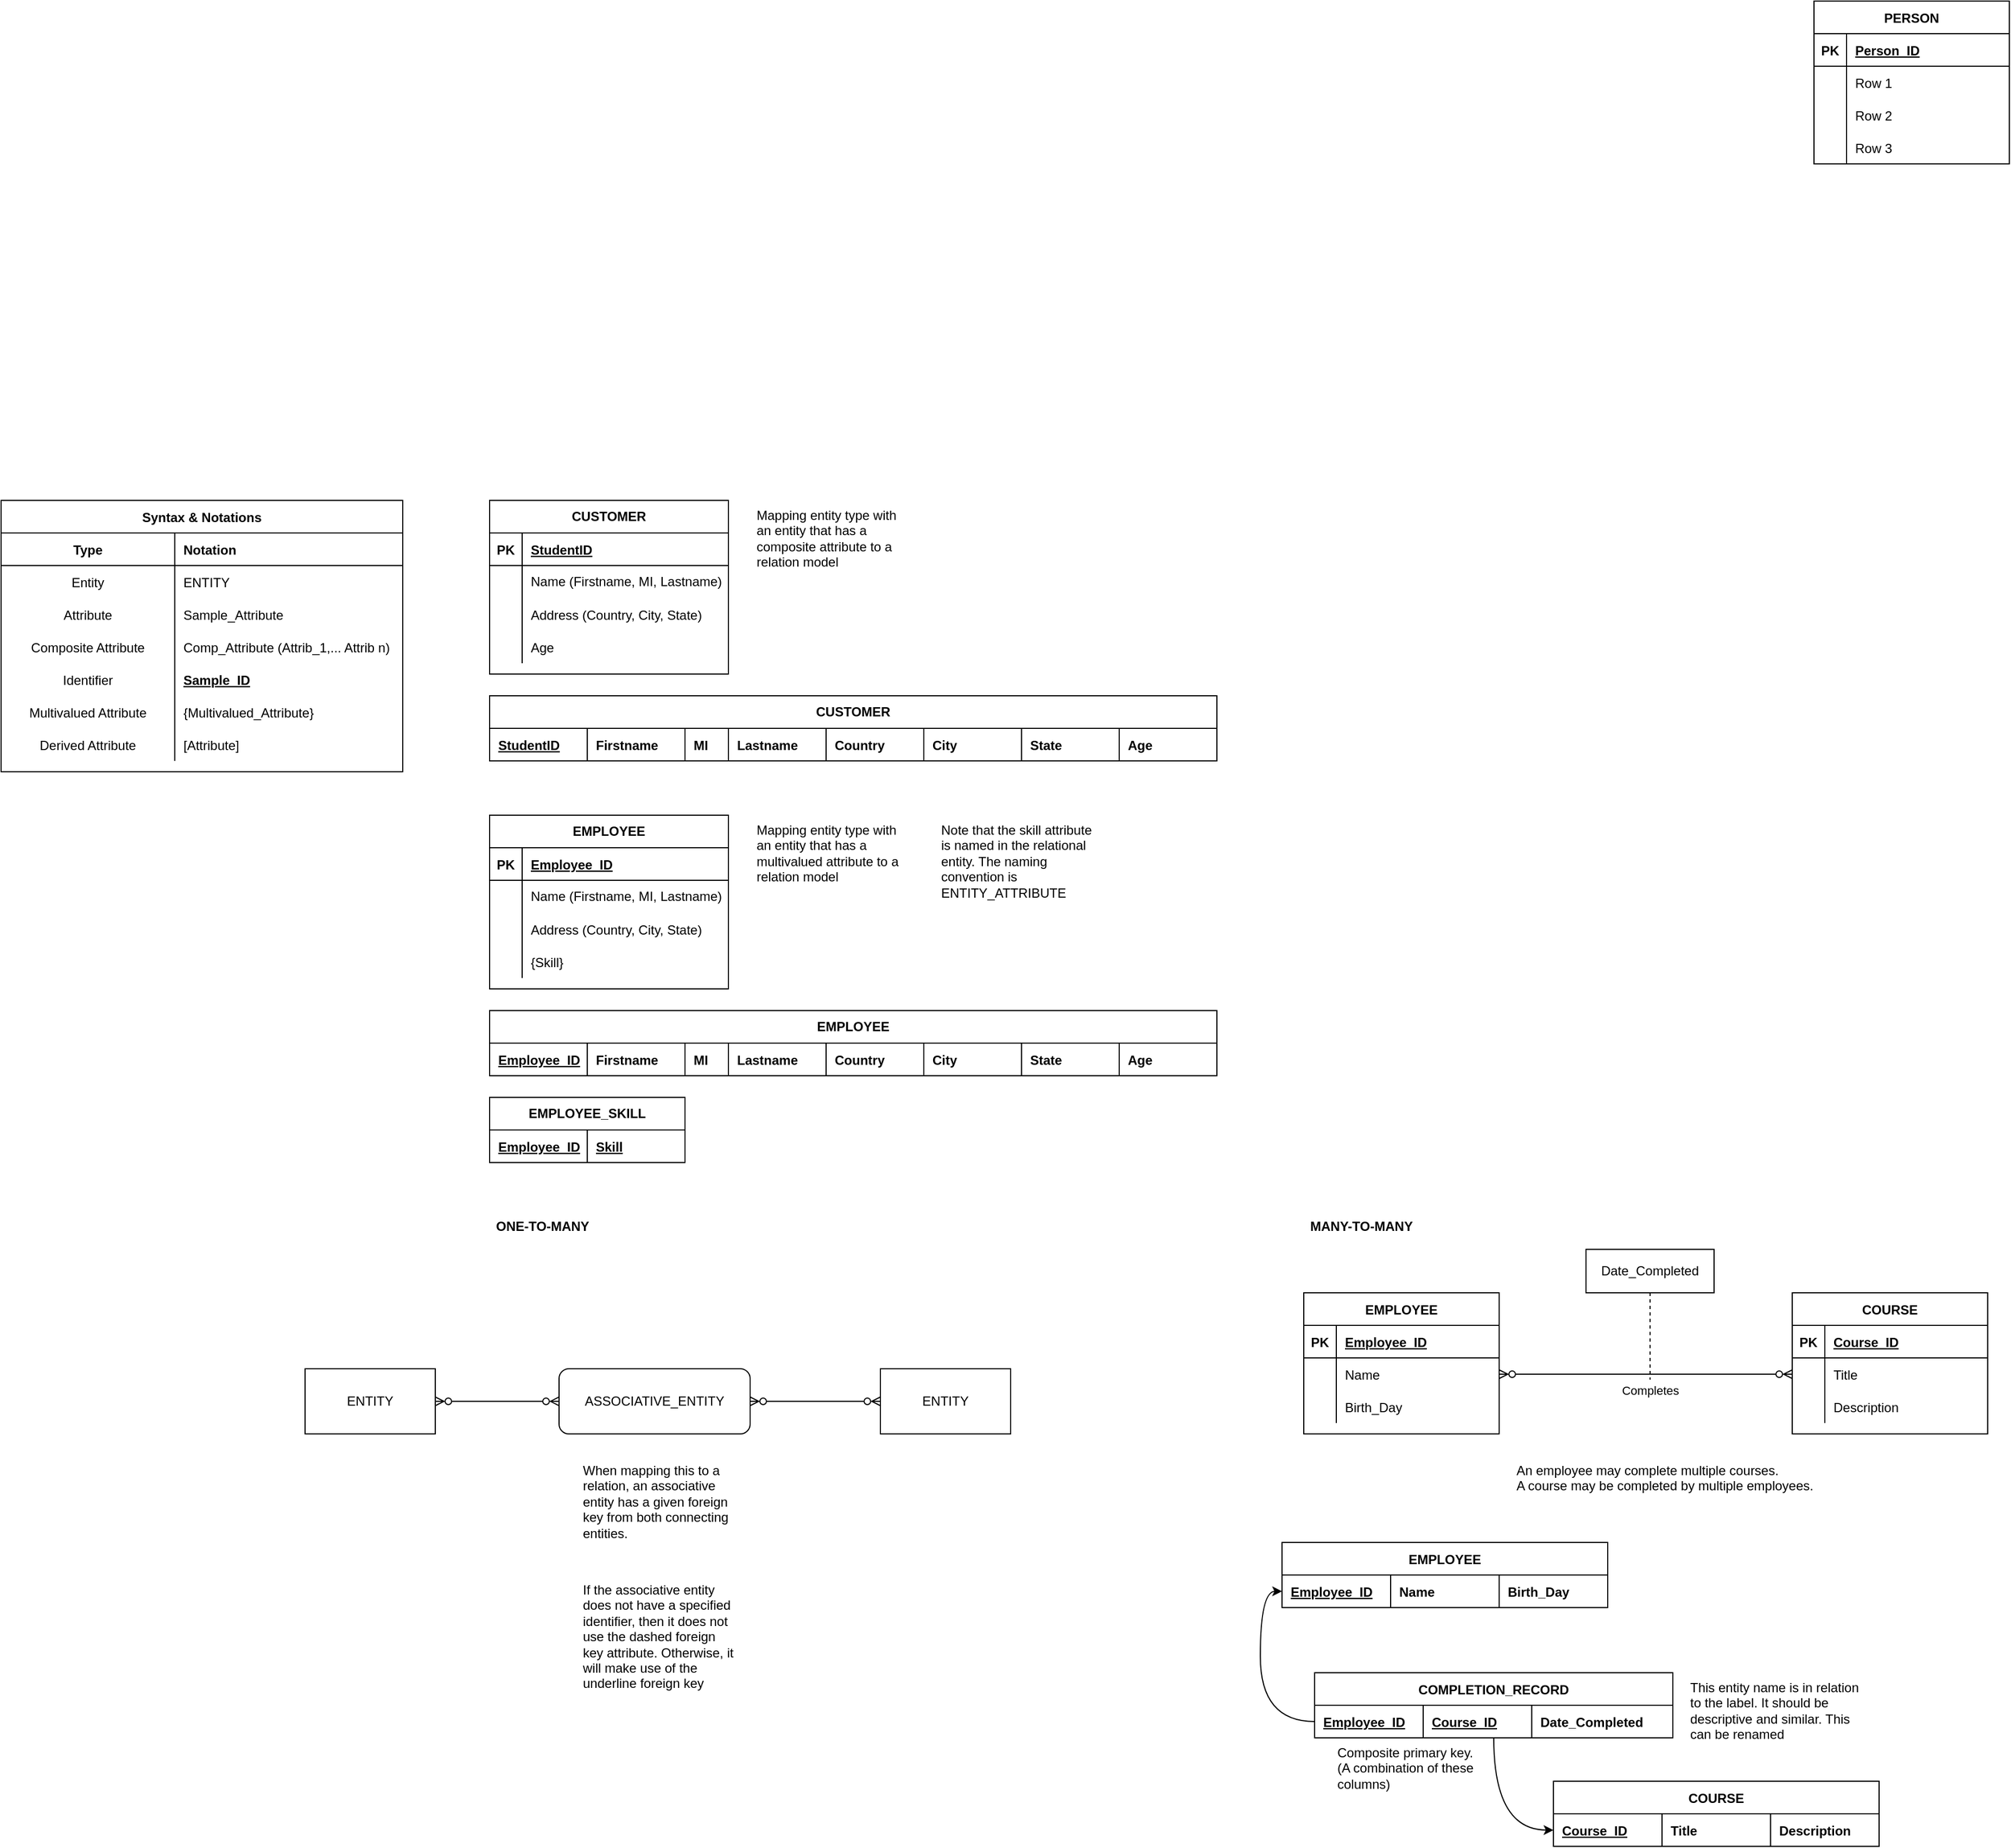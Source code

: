 <mxfile version="20.3.7" type="github">
  <diagram id="eEw_DnG3UPQbFCAzne1q" name="Page-1">
    <mxGraphModel dx="1446" dy="1453" grid="1" gridSize="10" guides="1" tooltips="1" connect="1" arrows="1" fold="1" page="1" pageScale="1" pageWidth="850" pageHeight="1100" math="0" shadow="0">
      <root>
        <mxCell id="0" />
        <mxCell id="1" parent="0" />
        <mxCell id="7lSEpPeglRAxKBHgV0pn-1" value="CUSTOMER" style="shape=table;startSize=30;container=1;collapsible=1;childLayout=tableLayout;fixedRows=1;rowLines=0;fontStyle=1;align=center;resizeLast=1;whiteSpace=wrap;" parent="1" vertex="1">
          <mxGeometry x="330" y="-120" width="220" height="160" as="geometry" />
        </mxCell>
        <mxCell id="7lSEpPeglRAxKBHgV0pn-2" value="" style="shape=tableRow;horizontal=0;startSize=0;swimlaneHead=0;swimlaneBody=0;fillColor=none;collapsible=0;dropTarget=0;points=[[0,0.5],[1,0.5]];portConstraint=eastwest;top=0;left=0;right=0;bottom=1;" parent="7lSEpPeglRAxKBHgV0pn-1" vertex="1">
          <mxGeometry y="30" width="220" height="30" as="geometry" />
        </mxCell>
        <mxCell id="7lSEpPeglRAxKBHgV0pn-3" value="PK" style="shape=partialRectangle;connectable=0;fillColor=none;top=0;left=0;bottom=0;right=0;fontStyle=1;overflow=hidden;" parent="7lSEpPeglRAxKBHgV0pn-2" vertex="1">
          <mxGeometry width="30" height="30" as="geometry">
            <mxRectangle width="30" height="30" as="alternateBounds" />
          </mxGeometry>
        </mxCell>
        <mxCell id="7lSEpPeglRAxKBHgV0pn-4" value="StudentID" style="shape=partialRectangle;connectable=0;fillColor=none;top=0;left=0;bottom=0;right=0;align=left;spacingLeft=6;fontStyle=5;overflow=hidden;" parent="7lSEpPeglRAxKBHgV0pn-2" vertex="1">
          <mxGeometry x="30" width="190" height="30" as="geometry">
            <mxRectangle width="190" height="30" as="alternateBounds" />
          </mxGeometry>
        </mxCell>
        <mxCell id="7lSEpPeglRAxKBHgV0pn-5" value="" style="shape=tableRow;horizontal=0;startSize=0;swimlaneHead=0;swimlaneBody=0;fillColor=none;collapsible=0;dropTarget=0;points=[[0,0.5],[1,0.5]];portConstraint=eastwest;top=0;left=0;right=0;bottom=0;" parent="7lSEpPeglRAxKBHgV0pn-1" vertex="1">
          <mxGeometry y="60" width="220" height="30" as="geometry" />
        </mxCell>
        <mxCell id="7lSEpPeglRAxKBHgV0pn-6" value="" style="shape=partialRectangle;connectable=0;fillColor=none;top=0;left=0;bottom=0;right=0;editable=1;overflow=hidden;" parent="7lSEpPeglRAxKBHgV0pn-5" vertex="1">
          <mxGeometry width="30" height="30" as="geometry">
            <mxRectangle width="30" height="30" as="alternateBounds" />
          </mxGeometry>
        </mxCell>
        <mxCell id="7lSEpPeglRAxKBHgV0pn-7" value="Name (Firstname, MI, Lastname)" style="shape=partialRectangle;connectable=0;fillColor=none;top=0;left=0;bottom=0;right=0;align=left;spacingLeft=6;overflow=hidden;whiteSpace=wrap;" parent="7lSEpPeglRAxKBHgV0pn-5" vertex="1">
          <mxGeometry x="30" width="190" height="30" as="geometry">
            <mxRectangle width="190" height="30" as="alternateBounds" />
          </mxGeometry>
        </mxCell>
        <mxCell id="7lSEpPeglRAxKBHgV0pn-8" value="" style="shape=tableRow;horizontal=0;startSize=0;swimlaneHead=0;swimlaneBody=0;fillColor=none;collapsible=0;dropTarget=0;points=[[0,0.5],[1,0.5]];portConstraint=eastwest;top=0;left=0;right=0;bottom=0;" parent="7lSEpPeglRAxKBHgV0pn-1" vertex="1">
          <mxGeometry y="90" width="220" height="30" as="geometry" />
        </mxCell>
        <mxCell id="7lSEpPeglRAxKBHgV0pn-9" value="" style="shape=partialRectangle;connectable=0;fillColor=none;top=0;left=0;bottom=0;right=0;editable=1;overflow=hidden;" parent="7lSEpPeglRAxKBHgV0pn-8" vertex="1">
          <mxGeometry width="30" height="30" as="geometry">
            <mxRectangle width="30" height="30" as="alternateBounds" />
          </mxGeometry>
        </mxCell>
        <mxCell id="7lSEpPeglRAxKBHgV0pn-10" value="Address (Country, City, State)" style="shape=partialRectangle;connectable=0;fillColor=none;top=0;left=0;bottom=0;right=0;align=left;spacingLeft=6;overflow=hidden;" parent="7lSEpPeglRAxKBHgV0pn-8" vertex="1">
          <mxGeometry x="30" width="190" height="30" as="geometry">
            <mxRectangle width="190" height="30" as="alternateBounds" />
          </mxGeometry>
        </mxCell>
        <mxCell id="7lSEpPeglRAxKBHgV0pn-11" value="" style="shape=tableRow;horizontal=0;startSize=0;swimlaneHead=0;swimlaneBody=0;fillColor=none;collapsible=0;dropTarget=0;points=[[0,0.5],[1,0.5]];portConstraint=eastwest;top=0;left=0;right=0;bottom=0;" parent="7lSEpPeglRAxKBHgV0pn-1" vertex="1">
          <mxGeometry y="120" width="220" height="30" as="geometry" />
        </mxCell>
        <mxCell id="7lSEpPeglRAxKBHgV0pn-12" value="" style="shape=partialRectangle;connectable=0;fillColor=none;top=0;left=0;bottom=0;right=0;editable=1;overflow=hidden;" parent="7lSEpPeglRAxKBHgV0pn-11" vertex="1">
          <mxGeometry width="30" height="30" as="geometry">
            <mxRectangle width="30" height="30" as="alternateBounds" />
          </mxGeometry>
        </mxCell>
        <mxCell id="7lSEpPeglRAxKBHgV0pn-13" value="Age" style="shape=partialRectangle;connectable=0;fillColor=none;top=0;left=0;bottom=0;right=0;align=left;spacingLeft=6;overflow=hidden;" parent="7lSEpPeglRAxKBHgV0pn-11" vertex="1">
          <mxGeometry x="30" width="190" height="30" as="geometry">
            <mxRectangle width="190" height="30" as="alternateBounds" />
          </mxGeometry>
        </mxCell>
        <mxCell id="7lSEpPeglRAxKBHgV0pn-20" value="CUSTOMER" style="shape=table;startSize=30;container=1;collapsible=1;childLayout=tableLayout;fixedRows=1;rowLines=0;fontStyle=1;align=center;resizeLast=1;whiteSpace=wrap;" parent="1" vertex="1">
          <mxGeometry x="330" y="60" width="670" height="60" as="geometry" />
        </mxCell>
        <mxCell id="7lSEpPeglRAxKBHgV0pn-21" value="" style="shape=tableRow;horizontal=0;startSize=0;swimlaneHead=0;swimlaneBody=0;fillColor=none;collapsible=0;dropTarget=0;points=[[0,0.5],[1,0.5]];portConstraint=eastwest;top=0;left=0;right=0;bottom=1;" parent="7lSEpPeglRAxKBHgV0pn-20" vertex="1">
          <mxGeometry y="30" width="670" height="30" as="geometry" />
        </mxCell>
        <mxCell id="7lSEpPeglRAxKBHgV0pn-23" value="StudentID" style="shape=partialRectangle;connectable=0;fillColor=none;top=0;left=0;bottom=0;right=0;align=left;spacingLeft=6;fontStyle=5;overflow=hidden;" parent="7lSEpPeglRAxKBHgV0pn-21" vertex="1">
          <mxGeometry width="90" height="30" as="geometry">
            <mxRectangle width="90" height="30" as="alternateBounds" />
          </mxGeometry>
        </mxCell>
        <mxCell id="7lSEpPeglRAxKBHgV0pn-33" value="Firstname" style="shape=partialRectangle;connectable=0;fillColor=none;top=0;left=0;bottom=0;right=0;align=left;spacingLeft=6;fontStyle=1;overflow=hidden;" parent="7lSEpPeglRAxKBHgV0pn-21" vertex="1">
          <mxGeometry x="90" width="90" height="30" as="geometry">
            <mxRectangle width="90" height="30" as="alternateBounds" />
          </mxGeometry>
        </mxCell>
        <mxCell id="7lSEpPeglRAxKBHgV0pn-34" value="MI" style="shape=partialRectangle;connectable=0;fillColor=none;top=0;left=0;bottom=0;right=0;align=left;spacingLeft=6;fontStyle=1;overflow=hidden;" parent="7lSEpPeglRAxKBHgV0pn-21" vertex="1">
          <mxGeometry x="180" width="40" height="30" as="geometry">
            <mxRectangle width="40" height="30" as="alternateBounds" />
          </mxGeometry>
        </mxCell>
        <mxCell id="7lSEpPeglRAxKBHgV0pn-35" value="Lastname" style="shape=partialRectangle;connectable=0;fillColor=none;top=0;left=0;bottom=0;right=0;align=left;spacingLeft=6;fontStyle=1;overflow=hidden;" parent="7lSEpPeglRAxKBHgV0pn-21" vertex="1">
          <mxGeometry x="220" width="90" height="30" as="geometry">
            <mxRectangle width="90" height="30" as="alternateBounds" />
          </mxGeometry>
        </mxCell>
        <mxCell id="7lSEpPeglRAxKBHgV0pn-36" value="Country" style="shape=partialRectangle;connectable=0;fillColor=none;top=0;left=0;bottom=0;right=0;align=left;spacingLeft=6;fontStyle=1;overflow=hidden;" parent="7lSEpPeglRAxKBHgV0pn-21" vertex="1">
          <mxGeometry x="310" width="90" height="30" as="geometry">
            <mxRectangle width="90" height="30" as="alternateBounds" />
          </mxGeometry>
        </mxCell>
        <mxCell id="7lSEpPeglRAxKBHgV0pn-37" value="City" style="shape=partialRectangle;connectable=0;fillColor=none;top=0;left=0;bottom=0;right=0;align=left;spacingLeft=6;fontStyle=1;overflow=hidden;" parent="7lSEpPeglRAxKBHgV0pn-21" vertex="1">
          <mxGeometry x="400" width="90" height="30" as="geometry">
            <mxRectangle width="90" height="30" as="alternateBounds" />
          </mxGeometry>
        </mxCell>
        <mxCell id="7lSEpPeglRAxKBHgV0pn-38" value="State" style="shape=partialRectangle;connectable=0;fillColor=none;top=0;left=0;bottom=0;right=0;align=left;spacingLeft=6;fontStyle=1;overflow=hidden;" parent="7lSEpPeglRAxKBHgV0pn-21" vertex="1">
          <mxGeometry x="490" width="90" height="30" as="geometry">
            <mxRectangle width="90" height="30" as="alternateBounds" />
          </mxGeometry>
        </mxCell>
        <mxCell id="7lSEpPeglRAxKBHgV0pn-39" value="Age" style="shape=partialRectangle;connectable=0;fillColor=none;top=0;left=0;bottom=0;right=0;align=left;spacingLeft=6;fontStyle=1;overflow=hidden;" parent="7lSEpPeglRAxKBHgV0pn-21" vertex="1">
          <mxGeometry x="580" width="90" height="30" as="geometry">
            <mxRectangle width="90" height="30" as="alternateBounds" />
          </mxGeometry>
        </mxCell>
        <mxCell id="7lSEpPeglRAxKBHgV0pn-40" value="Mapping entity type with an entity that has a composite attribute to a relation model" style="text;strokeColor=none;fillColor=none;spacingLeft=4;spacingRight=4;overflow=hidden;rotatable=0;points=[[0,0.5],[1,0.5]];portConstraint=eastwest;fontSize=12;whiteSpace=wrap;" parent="1" vertex="1">
          <mxGeometry x="570" y="-120" width="150" height="70" as="geometry" />
        </mxCell>
        <mxCell id="7lSEpPeglRAxKBHgV0pn-42" value="Syntax &amp; Notations" style="shape=table;startSize=30;container=1;collapsible=1;childLayout=tableLayout;fixedRows=1;rowLines=0;fontStyle=1;align=center;resizeLast=1;" parent="1" vertex="1">
          <mxGeometry x="-120" y="-120" width="370" height="250" as="geometry" />
        </mxCell>
        <mxCell id="7lSEpPeglRAxKBHgV0pn-43" value="" style="shape=tableRow;horizontal=0;startSize=0;swimlaneHead=0;swimlaneBody=0;fillColor=none;collapsible=0;dropTarget=0;points=[[0,0.5],[1,0.5]];portConstraint=eastwest;top=0;left=0;right=0;bottom=1;" parent="7lSEpPeglRAxKBHgV0pn-42" vertex="1">
          <mxGeometry y="30" width="370" height="30" as="geometry" />
        </mxCell>
        <mxCell id="7lSEpPeglRAxKBHgV0pn-44" value="Type" style="shape=partialRectangle;connectable=0;fillColor=none;top=0;left=0;bottom=0;right=0;fontStyle=1;overflow=hidden;" parent="7lSEpPeglRAxKBHgV0pn-43" vertex="1">
          <mxGeometry width="160" height="30" as="geometry">
            <mxRectangle width="160" height="30" as="alternateBounds" />
          </mxGeometry>
        </mxCell>
        <mxCell id="7lSEpPeglRAxKBHgV0pn-45" value="Notation" style="shape=partialRectangle;connectable=0;fillColor=none;top=0;left=0;bottom=0;right=0;align=left;spacingLeft=6;fontStyle=1;overflow=hidden;" parent="7lSEpPeglRAxKBHgV0pn-43" vertex="1">
          <mxGeometry x="160" width="210" height="30" as="geometry">
            <mxRectangle width="210" height="30" as="alternateBounds" />
          </mxGeometry>
        </mxCell>
        <mxCell id="7lSEpPeglRAxKBHgV0pn-46" value="" style="shape=tableRow;horizontal=0;startSize=0;swimlaneHead=0;swimlaneBody=0;fillColor=none;collapsible=0;dropTarget=0;points=[[0,0.5],[1,0.5]];portConstraint=eastwest;top=0;left=0;right=0;bottom=0;" parent="7lSEpPeglRAxKBHgV0pn-42" vertex="1">
          <mxGeometry y="60" width="370" height="30" as="geometry" />
        </mxCell>
        <mxCell id="7lSEpPeglRAxKBHgV0pn-47" value="Entity" style="shape=partialRectangle;connectable=0;fillColor=none;top=0;left=0;bottom=0;right=0;editable=1;overflow=hidden;" parent="7lSEpPeglRAxKBHgV0pn-46" vertex="1">
          <mxGeometry width="160" height="30" as="geometry">
            <mxRectangle width="160" height="30" as="alternateBounds" />
          </mxGeometry>
        </mxCell>
        <mxCell id="7lSEpPeglRAxKBHgV0pn-48" value="ENTITY" style="shape=partialRectangle;connectable=0;fillColor=none;top=0;left=0;bottom=0;right=0;align=left;spacingLeft=6;overflow=hidden;" parent="7lSEpPeglRAxKBHgV0pn-46" vertex="1">
          <mxGeometry x="160" width="210" height="30" as="geometry">
            <mxRectangle width="210" height="30" as="alternateBounds" />
          </mxGeometry>
        </mxCell>
        <mxCell id="7lSEpPeglRAxKBHgV0pn-49" value="" style="shape=tableRow;horizontal=0;startSize=0;swimlaneHead=0;swimlaneBody=0;fillColor=none;collapsible=0;dropTarget=0;points=[[0,0.5],[1,0.5]];portConstraint=eastwest;top=0;left=0;right=0;bottom=0;" parent="7lSEpPeglRAxKBHgV0pn-42" vertex="1">
          <mxGeometry y="90" width="370" height="30" as="geometry" />
        </mxCell>
        <mxCell id="7lSEpPeglRAxKBHgV0pn-50" value="Attribute" style="shape=partialRectangle;connectable=0;fillColor=none;top=0;left=0;bottom=0;right=0;editable=1;overflow=hidden;" parent="7lSEpPeglRAxKBHgV0pn-49" vertex="1">
          <mxGeometry width="160" height="30" as="geometry">
            <mxRectangle width="160" height="30" as="alternateBounds" />
          </mxGeometry>
        </mxCell>
        <mxCell id="7lSEpPeglRAxKBHgV0pn-51" value="Sample_Attribute" style="shape=partialRectangle;connectable=0;fillColor=none;top=0;left=0;bottom=0;right=0;align=left;spacingLeft=6;overflow=hidden;" parent="7lSEpPeglRAxKBHgV0pn-49" vertex="1">
          <mxGeometry x="160" width="210" height="30" as="geometry">
            <mxRectangle width="210" height="30" as="alternateBounds" />
          </mxGeometry>
        </mxCell>
        <mxCell id="7lSEpPeglRAxKBHgV0pn-52" value="" style="shape=tableRow;horizontal=0;startSize=0;swimlaneHead=0;swimlaneBody=0;fillColor=none;collapsible=0;dropTarget=0;points=[[0,0.5],[1,0.5]];portConstraint=eastwest;top=0;left=0;right=0;bottom=0;" parent="7lSEpPeglRAxKBHgV0pn-42" vertex="1">
          <mxGeometry y="120" width="370" height="30" as="geometry" />
        </mxCell>
        <mxCell id="7lSEpPeglRAxKBHgV0pn-53" value="Composite Attribute" style="shape=partialRectangle;connectable=0;fillColor=none;top=0;left=0;bottom=0;right=0;editable=1;overflow=hidden;" parent="7lSEpPeglRAxKBHgV0pn-52" vertex="1">
          <mxGeometry width="160" height="30" as="geometry">
            <mxRectangle width="160" height="30" as="alternateBounds" />
          </mxGeometry>
        </mxCell>
        <mxCell id="7lSEpPeglRAxKBHgV0pn-54" value="Comp_Attribute (Attrib_1,... Attrib n)" style="shape=partialRectangle;connectable=0;fillColor=none;top=0;left=0;bottom=0;right=0;align=left;spacingLeft=6;overflow=hidden;" parent="7lSEpPeglRAxKBHgV0pn-52" vertex="1">
          <mxGeometry x="160" width="210" height="30" as="geometry">
            <mxRectangle width="210" height="30" as="alternateBounds" />
          </mxGeometry>
        </mxCell>
        <mxCell id="7lSEpPeglRAxKBHgV0pn-58" style="shape=tableRow;horizontal=0;startSize=0;swimlaneHead=0;swimlaneBody=0;fillColor=none;collapsible=0;dropTarget=0;points=[[0,0.5],[1,0.5]];portConstraint=eastwest;top=0;left=0;right=0;bottom=0;fontStyle=1" parent="7lSEpPeglRAxKBHgV0pn-42" vertex="1">
          <mxGeometry y="150" width="370" height="30" as="geometry" />
        </mxCell>
        <mxCell id="7lSEpPeglRAxKBHgV0pn-59" value="Identifier" style="shape=partialRectangle;connectable=0;fillColor=none;top=0;left=0;bottom=0;right=0;editable=1;overflow=hidden;" parent="7lSEpPeglRAxKBHgV0pn-58" vertex="1">
          <mxGeometry width="160" height="30" as="geometry">
            <mxRectangle width="160" height="30" as="alternateBounds" />
          </mxGeometry>
        </mxCell>
        <mxCell id="7lSEpPeglRAxKBHgV0pn-60" value="Sample_ID" style="shape=partialRectangle;connectable=0;fillColor=none;top=0;left=0;bottom=0;right=0;align=left;spacingLeft=6;overflow=hidden;fontStyle=5" parent="7lSEpPeglRAxKBHgV0pn-58" vertex="1">
          <mxGeometry x="160" width="210" height="30" as="geometry">
            <mxRectangle width="210" height="30" as="alternateBounds" />
          </mxGeometry>
        </mxCell>
        <mxCell id="7lSEpPeglRAxKBHgV0pn-84" style="shape=tableRow;horizontal=0;startSize=0;swimlaneHead=0;swimlaneBody=0;fillColor=none;collapsible=0;dropTarget=0;points=[[0,0.5],[1,0.5]];portConstraint=eastwest;top=0;left=0;right=0;bottom=0;fontStyle=1" parent="7lSEpPeglRAxKBHgV0pn-42" vertex="1">
          <mxGeometry y="180" width="370" height="30" as="geometry" />
        </mxCell>
        <mxCell id="7lSEpPeglRAxKBHgV0pn-85" value="Multivalued Attribute" style="shape=partialRectangle;connectable=0;fillColor=none;top=0;left=0;bottom=0;right=0;editable=1;overflow=hidden;" parent="7lSEpPeglRAxKBHgV0pn-84" vertex="1">
          <mxGeometry width="160" height="30" as="geometry">
            <mxRectangle width="160" height="30" as="alternateBounds" />
          </mxGeometry>
        </mxCell>
        <mxCell id="7lSEpPeglRAxKBHgV0pn-86" value="{Multivalued_Attribute}" style="shape=partialRectangle;connectable=0;fillColor=none;top=0;left=0;bottom=0;right=0;align=left;spacingLeft=6;overflow=hidden;fontStyle=0" parent="7lSEpPeglRAxKBHgV0pn-84" vertex="1">
          <mxGeometry x="160" width="210" height="30" as="geometry">
            <mxRectangle width="210" height="30" as="alternateBounds" />
          </mxGeometry>
        </mxCell>
        <mxCell id="7lSEpPeglRAxKBHgV0pn-98" style="shape=tableRow;horizontal=0;startSize=0;swimlaneHead=0;swimlaneBody=0;fillColor=none;collapsible=0;dropTarget=0;points=[[0,0.5],[1,0.5]];portConstraint=eastwest;top=0;left=0;right=0;bottom=0;fontStyle=1" parent="7lSEpPeglRAxKBHgV0pn-42" vertex="1">
          <mxGeometry y="210" width="370" height="30" as="geometry" />
        </mxCell>
        <mxCell id="7lSEpPeglRAxKBHgV0pn-99" value="Derived Attribute" style="shape=partialRectangle;connectable=0;fillColor=none;top=0;left=0;bottom=0;right=0;editable=1;overflow=hidden;" parent="7lSEpPeglRAxKBHgV0pn-98" vertex="1">
          <mxGeometry width="160" height="30" as="geometry">
            <mxRectangle width="160" height="30" as="alternateBounds" />
          </mxGeometry>
        </mxCell>
        <mxCell id="7lSEpPeglRAxKBHgV0pn-100" value="[Attribute]" style="shape=partialRectangle;connectable=0;fillColor=none;top=0;left=0;bottom=0;right=0;align=left;spacingLeft=6;overflow=hidden;fontStyle=0" parent="7lSEpPeglRAxKBHgV0pn-98" vertex="1">
          <mxGeometry x="160" width="210" height="30" as="geometry">
            <mxRectangle width="210" height="30" as="alternateBounds" />
          </mxGeometry>
        </mxCell>
        <mxCell id="7lSEpPeglRAxKBHgV0pn-61" value="EMPLOYEE" style="shape=table;startSize=30;container=1;collapsible=1;childLayout=tableLayout;fixedRows=1;rowLines=0;fontStyle=1;align=center;resizeLast=1;whiteSpace=wrap;" parent="1" vertex="1">
          <mxGeometry x="330" y="170" width="220" height="160" as="geometry" />
        </mxCell>
        <mxCell id="7lSEpPeglRAxKBHgV0pn-62" value="" style="shape=tableRow;horizontal=0;startSize=0;swimlaneHead=0;swimlaneBody=0;fillColor=none;collapsible=0;dropTarget=0;points=[[0,0.5],[1,0.5]];portConstraint=eastwest;top=0;left=0;right=0;bottom=1;" parent="7lSEpPeglRAxKBHgV0pn-61" vertex="1">
          <mxGeometry y="30" width="220" height="30" as="geometry" />
        </mxCell>
        <mxCell id="7lSEpPeglRAxKBHgV0pn-63" value="PK" style="shape=partialRectangle;connectable=0;fillColor=none;top=0;left=0;bottom=0;right=0;fontStyle=1;overflow=hidden;" parent="7lSEpPeglRAxKBHgV0pn-62" vertex="1">
          <mxGeometry width="30" height="30" as="geometry">
            <mxRectangle width="30" height="30" as="alternateBounds" />
          </mxGeometry>
        </mxCell>
        <mxCell id="7lSEpPeglRAxKBHgV0pn-64" value="Employee_ID" style="shape=partialRectangle;connectable=0;fillColor=none;top=0;left=0;bottom=0;right=0;align=left;spacingLeft=6;fontStyle=5;overflow=hidden;" parent="7lSEpPeglRAxKBHgV0pn-62" vertex="1">
          <mxGeometry x="30" width="190" height="30" as="geometry">
            <mxRectangle width="190" height="30" as="alternateBounds" />
          </mxGeometry>
        </mxCell>
        <mxCell id="7lSEpPeglRAxKBHgV0pn-65" value="" style="shape=tableRow;horizontal=0;startSize=0;swimlaneHead=0;swimlaneBody=0;fillColor=none;collapsible=0;dropTarget=0;points=[[0,0.5],[1,0.5]];portConstraint=eastwest;top=0;left=0;right=0;bottom=0;" parent="7lSEpPeglRAxKBHgV0pn-61" vertex="1">
          <mxGeometry y="60" width="220" height="30" as="geometry" />
        </mxCell>
        <mxCell id="7lSEpPeglRAxKBHgV0pn-66" value="" style="shape=partialRectangle;connectable=0;fillColor=none;top=0;left=0;bottom=0;right=0;editable=1;overflow=hidden;" parent="7lSEpPeglRAxKBHgV0pn-65" vertex="1">
          <mxGeometry width="30" height="30" as="geometry">
            <mxRectangle width="30" height="30" as="alternateBounds" />
          </mxGeometry>
        </mxCell>
        <mxCell id="7lSEpPeglRAxKBHgV0pn-67" value="Name (Firstname, MI, Lastname)" style="shape=partialRectangle;connectable=0;fillColor=none;top=0;left=0;bottom=0;right=0;align=left;spacingLeft=6;overflow=hidden;whiteSpace=wrap;" parent="7lSEpPeglRAxKBHgV0pn-65" vertex="1">
          <mxGeometry x="30" width="190" height="30" as="geometry">
            <mxRectangle width="190" height="30" as="alternateBounds" />
          </mxGeometry>
        </mxCell>
        <mxCell id="7lSEpPeglRAxKBHgV0pn-68" value="" style="shape=tableRow;horizontal=0;startSize=0;swimlaneHead=0;swimlaneBody=0;fillColor=none;collapsible=0;dropTarget=0;points=[[0,0.5],[1,0.5]];portConstraint=eastwest;top=0;left=0;right=0;bottom=0;" parent="7lSEpPeglRAxKBHgV0pn-61" vertex="1">
          <mxGeometry y="90" width="220" height="30" as="geometry" />
        </mxCell>
        <mxCell id="7lSEpPeglRAxKBHgV0pn-69" value="" style="shape=partialRectangle;connectable=0;fillColor=none;top=0;left=0;bottom=0;right=0;editable=1;overflow=hidden;" parent="7lSEpPeglRAxKBHgV0pn-68" vertex="1">
          <mxGeometry width="30" height="30" as="geometry">
            <mxRectangle width="30" height="30" as="alternateBounds" />
          </mxGeometry>
        </mxCell>
        <mxCell id="7lSEpPeglRAxKBHgV0pn-70" value="Address (Country, City, State)" style="shape=partialRectangle;connectable=0;fillColor=none;top=0;left=0;bottom=0;right=0;align=left;spacingLeft=6;overflow=hidden;" parent="7lSEpPeglRAxKBHgV0pn-68" vertex="1">
          <mxGeometry x="30" width="190" height="30" as="geometry">
            <mxRectangle width="190" height="30" as="alternateBounds" />
          </mxGeometry>
        </mxCell>
        <mxCell id="7lSEpPeglRAxKBHgV0pn-71" value="" style="shape=tableRow;horizontal=0;startSize=0;swimlaneHead=0;swimlaneBody=0;fillColor=none;collapsible=0;dropTarget=0;points=[[0,0.5],[1,0.5]];portConstraint=eastwest;top=0;left=0;right=0;bottom=0;" parent="7lSEpPeglRAxKBHgV0pn-61" vertex="1">
          <mxGeometry y="120" width="220" height="30" as="geometry" />
        </mxCell>
        <mxCell id="7lSEpPeglRAxKBHgV0pn-72" value="" style="shape=partialRectangle;connectable=0;fillColor=none;top=0;left=0;bottom=0;right=0;editable=1;overflow=hidden;" parent="7lSEpPeglRAxKBHgV0pn-71" vertex="1">
          <mxGeometry width="30" height="30" as="geometry">
            <mxRectangle width="30" height="30" as="alternateBounds" />
          </mxGeometry>
        </mxCell>
        <mxCell id="7lSEpPeglRAxKBHgV0pn-73" value="{Skill}" style="shape=partialRectangle;connectable=0;fillColor=none;top=0;left=0;bottom=0;right=0;align=left;spacingLeft=6;overflow=hidden;" parent="7lSEpPeglRAxKBHgV0pn-71" vertex="1">
          <mxGeometry x="30" width="190" height="30" as="geometry">
            <mxRectangle width="190" height="30" as="alternateBounds" />
          </mxGeometry>
        </mxCell>
        <mxCell id="7lSEpPeglRAxKBHgV0pn-74" value="EMPLOYEE" style="shape=table;startSize=30;container=1;collapsible=1;childLayout=tableLayout;fixedRows=1;rowLines=0;fontStyle=1;align=center;resizeLast=1;whiteSpace=wrap;" parent="1" vertex="1">
          <mxGeometry x="330" y="350" width="670" height="60" as="geometry" />
        </mxCell>
        <mxCell id="7lSEpPeglRAxKBHgV0pn-75" value="" style="shape=tableRow;horizontal=0;startSize=0;swimlaneHead=0;swimlaneBody=0;fillColor=none;collapsible=0;dropTarget=0;points=[[0,0.5],[1,0.5]];portConstraint=eastwest;top=0;left=0;right=0;bottom=1;" parent="7lSEpPeglRAxKBHgV0pn-74" vertex="1">
          <mxGeometry y="30" width="670" height="30" as="geometry" />
        </mxCell>
        <mxCell id="7lSEpPeglRAxKBHgV0pn-76" value="Employee_ID" style="shape=partialRectangle;connectable=0;fillColor=none;top=0;left=0;bottom=0;right=0;align=left;spacingLeft=6;fontStyle=5;overflow=hidden;" parent="7lSEpPeglRAxKBHgV0pn-75" vertex="1">
          <mxGeometry width="90" height="30" as="geometry">
            <mxRectangle width="90" height="30" as="alternateBounds" />
          </mxGeometry>
        </mxCell>
        <mxCell id="7lSEpPeglRAxKBHgV0pn-77" value="Firstname" style="shape=partialRectangle;connectable=0;fillColor=none;top=0;left=0;bottom=0;right=0;align=left;spacingLeft=6;fontStyle=1;overflow=hidden;" parent="7lSEpPeglRAxKBHgV0pn-75" vertex="1">
          <mxGeometry x="90" width="90" height="30" as="geometry">
            <mxRectangle width="90" height="30" as="alternateBounds" />
          </mxGeometry>
        </mxCell>
        <mxCell id="7lSEpPeglRAxKBHgV0pn-78" value="MI" style="shape=partialRectangle;connectable=0;fillColor=none;top=0;left=0;bottom=0;right=0;align=left;spacingLeft=6;fontStyle=1;overflow=hidden;" parent="7lSEpPeglRAxKBHgV0pn-75" vertex="1">
          <mxGeometry x="180" width="40" height="30" as="geometry">
            <mxRectangle width="40" height="30" as="alternateBounds" />
          </mxGeometry>
        </mxCell>
        <mxCell id="7lSEpPeglRAxKBHgV0pn-79" value="Lastname" style="shape=partialRectangle;connectable=0;fillColor=none;top=0;left=0;bottom=0;right=0;align=left;spacingLeft=6;fontStyle=1;overflow=hidden;" parent="7lSEpPeglRAxKBHgV0pn-75" vertex="1">
          <mxGeometry x="220" width="90" height="30" as="geometry">
            <mxRectangle width="90" height="30" as="alternateBounds" />
          </mxGeometry>
        </mxCell>
        <mxCell id="7lSEpPeglRAxKBHgV0pn-80" value="Country" style="shape=partialRectangle;connectable=0;fillColor=none;top=0;left=0;bottom=0;right=0;align=left;spacingLeft=6;fontStyle=1;overflow=hidden;" parent="7lSEpPeglRAxKBHgV0pn-75" vertex="1">
          <mxGeometry x="310" width="90" height="30" as="geometry">
            <mxRectangle width="90" height="30" as="alternateBounds" />
          </mxGeometry>
        </mxCell>
        <mxCell id="7lSEpPeglRAxKBHgV0pn-81" value="City" style="shape=partialRectangle;connectable=0;fillColor=none;top=0;left=0;bottom=0;right=0;align=left;spacingLeft=6;fontStyle=1;overflow=hidden;" parent="7lSEpPeglRAxKBHgV0pn-75" vertex="1">
          <mxGeometry x="400" width="90" height="30" as="geometry">
            <mxRectangle width="90" height="30" as="alternateBounds" />
          </mxGeometry>
        </mxCell>
        <mxCell id="7lSEpPeglRAxKBHgV0pn-82" value="State" style="shape=partialRectangle;connectable=0;fillColor=none;top=0;left=0;bottom=0;right=0;align=left;spacingLeft=6;fontStyle=1;overflow=hidden;" parent="7lSEpPeglRAxKBHgV0pn-75" vertex="1">
          <mxGeometry x="490" width="90" height="30" as="geometry">
            <mxRectangle width="90" height="30" as="alternateBounds" />
          </mxGeometry>
        </mxCell>
        <mxCell id="7lSEpPeglRAxKBHgV0pn-83" value="Age" style="shape=partialRectangle;connectable=0;fillColor=none;top=0;left=0;bottom=0;right=0;align=left;spacingLeft=6;fontStyle=1;overflow=hidden;" parent="7lSEpPeglRAxKBHgV0pn-75" vertex="1">
          <mxGeometry x="580" width="90" height="30" as="geometry">
            <mxRectangle width="90" height="30" as="alternateBounds" />
          </mxGeometry>
        </mxCell>
        <mxCell id="7lSEpPeglRAxKBHgV0pn-87" value="EMPLOYEE_SKILL" style="shape=table;startSize=30;container=1;collapsible=1;childLayout=tableLayout;fixedRows=1;rowLines=0;fontStyle=1;align=center;resizeLast=1;whiteSpace=wrap;" parent="1" vertex="1">
          <mxGeometry x="330" y="430" width="180" height="60" as="geometry" />
        </mxCell>
        <mxCell id="7lSEpPeglRAxKBHgV0pn-88" value="" style="shape=tableRow;horizontal=0;startSize=0;swimlaneHead=0;swimlaneBody=0;fillColor=none;collapsible=0;dropTarget=0;points=[[0,0.5],[1,0.5]];portConstraint=eastwest;top=0;left=0;right=0;bottom=1;" parent="7lSEpPeglRAxKBHgV0pn-87" vertex="1">
          <mxGeometry y="30" width="180" height="30" as="geometry" />
        </mxCell>
        <mxCell id="7lSEpPeglRAxKBHgV0pn-89" value="Employee_ID" style="shape=partialRectangle;connectable=0;fillColor=none;top=0;left=0;bottom=0;right=0;align=left;spacingLeft=6;fontStyle=5;overflow=hidden;" parent="7lSEpPeglRAxKBHgV0pn-88" vertex="1">
          <mxGeometry width="90" height="30" as="geometry">
            <mxRectangle width="90" height="30" as="alternateBounds" />
          </mxGeometry>
        </mxCell>
        <mxCell id="7lSEpPeglRAxKBHgV0pn-90" value="Skill" style="shape=partialRectangle;connectable=0;fillColor=none;top=0;left=0;bottom=0;right=0;align=left;spacingLeft=6;fontStyle=5;overflow=hidden;" parent="7lSEpPeglRAxKBHgV0pn-88" vertex="1">
          <mxGeometry x="90" width="90" height="30" as="geometry">
            <mxRectangle width="90" height="30" as="alternateBounds" />
          </mxGeometry>
        </mxCell>
        <mxCell id="7lSEpPeglRAxKBHgV0pn-101" value="Mapping entity type with an entity that has a multivalued attribute to a relation model" style="text;strokeColor=none;fillColor=none;spacingLeft=4;spacingRight=4;overflow=hidden;rotatable=0;points=[[0,0.5],[1,0.5]];portConstraint=eastwest;fontSize=12;whiteSpace=wrap;" parent="1" vertex="1">
          <mxGeometry x="570" y="170" width="150" height="70" as="geometry" />
        </mxCell>
        <mxCell id="7lSEpPeglRAxKBHgV0pn-102" value="Note that the skill attribute is named in the relational entity. The naming convention is ENTITY_ATTRIBUTE" style="text;strokeColor=none;fillColor=none;spacingLeft=4;spacingRight=4;overflow=hidden;rotatable=0;points=[[0,0.5],[1,0.5]];portConstraint=eastwest;fontSize=12;whiteSpace=wrap;" parent="1" vertex="1">
          <mxGeometry x="740" y="170" width="150" height="90" as="geometry" />
        </mxCell>
        <mxCell id="7lSEpPeglRAxKBHgV0pn-103" value="EMPLOYEE" style="shape=table;startSize=30;container=1;collapsible=1;childLayout=tableLayout;fixedRows=1;rowLines=0;fontStyle=1;align=center;resizeLast=1;" parent="1" vertex="1">
          <mxGeometry x="1080" y="610" width="180" height="130" as="geometry" />
        </mxCell>
        <mxCell id="7lSEpPeglRAxKBHgV0pn-104" value="" style="shape=tableRow;horizontal=0;startSize=0;swimlaneHead=0;swimlaneBody=0;fillColor=none;collapsible=0;dropTarget=0;points=[[0,0.5],[1,0.5]];portConstraint=eastwest;top=0;left=0;right=0;bottom=1;" parent="7lSEpPeglRAxKBHgV0pn-103" vertex="1">
          <mxGeometry y="30" width="180" height="30" as="geometry" />
        </mxCell>
        <mxCell id="7lSEpPeglRAxKBHgV0pn-105" value="PK" style="shape=partialRectangle;connectable=0;fillColor=none;top=0;left=0;bottom=0;right=0;fontStyle=1;overflow=hidden;" parent="7lSEpPeglRAxKBHgV0pn-104" vertex="1">
          <mxGeometry width="30" height="30" as="geometry">
            <mxRectangle width="30" height="30" as="alternateBounds" />
          </mxGeometry>
        </mxCell>
        <mxCell id="7lSEpPeglRAxKBHgV0pn-106" value="Employee_ID" style="shape=partialRectangle;connectable=0;fillColor=none;top=0;left=0;bottom=0;right=0;align=left;spacingLeft=6;fontStyle=5;overflow=hidden;" parent="7lSEpPeglRAxKBHgV0pn-104" vertex="1">
          <mxGeometry x="30" width="150" height="30" as="geometry">
            <mxRectangle width="150" height="30" as="alternateBounds" />
          </mxGeometry>
        </mxCell>
        <mxCell id="7lSEpPeglRAxKBHgV0pn-107" value="" style="shape=tableRow;horizontal=0;startSize=0;swimlaneHead=0;swimlaneBody=0;fillColor=none;collapsible=0;dropTarget=0;points=[[0,0.5],[1,0.5]];portConstraint=eastwest;top=0;left=0;right=0;bottom=0;" parent="7lSEpPeglRAxKBHgV0pn-103" vertex="1">
          <mxGeometry y="60" width="180" height="30" as="geometry" />
        </mxCell>
        <mxCell id="7lSEpPeglRAxKBHgV0pn-108" value="" style="shape=partialRectangle;connectable=0;fillColor=none;top=0;left=0;bottom=0;right=0;editable=1;overflow=hidden;" parent="7lSEpPeglRAxKBHgV0pn-107" vertex="1">
          <mxGeometry width="30" height="30" as="geometry">
            <mxRectangle width="30" height="30" as="alternateBounds" />
          </mxGeometry>
        </mxCell>
        <mxCell id="7lSEpPeglRAxKBHgV0pn-109" value="Name" style="shape=partialRectangle;connectable=0;fillColor=none;top=0;left=0;bottom=0;right=0;align=left;spacingLeft=6;overflow=hidden;" parent="7lSEpPeglRAxKBHgV0pn-107" vertex="1">
          <mxGeometry x="30" width="150" height="30" as="geometry">
            <mxRectangle width="150" height="30" as="alternateBounds" />
          </mxGeometry>
        </mxCell>
        <mxCell id="7lSEpPeglRAxKBHgV0pn-110" value="" style="shape=tableRow;horizontal=0;startSize=0;swimlaneHead=0;swimlaneBody=0;fillColor=none;collapsible=0;dropTarget=0;points=[[0,0.5],[1,0.5]];portConstraint=eastwest;top=0;left=0;right=0;bottom=0;" parent="7lSEpPeglRAxKBHgV0pn-103" vertex="1">
          <mxGeometry y="90" width="180" height="30" as="geometry" />
        </mxCell>
        <mxCell id="7lSEpPeglRAxKBHgV0pn-111" value="" style="shape=partialRectangle;connectable=0;fillColor=none;top=0;left=0;bottom=0;right=0;editable=1;overflow=hidden;" parent="7lSEpPeglRAxKBHgV0pn-110" vertex="1">
          <mxGeometry width="30" height="30" as="geometry">
            <mxRectangle width="30" height="30" as="alternateBounds" />
          </mxGeometry>
        </mxCell>
        <mxCell id="7lSEpPeglRAxKBHgV0pn-112" value="Birth_Day" style="shape=partialRectangle;connectable=0;fillColor=none;top=0;left=0;bottom=0;right=0;align=left;spacingLeft=6;overflow=hidden;" parent="7lSEpPeglRAxKBHgV0pn-110" vertex="1">
          <mxGeometry x="30" width="150" height="30" as="geometry">
            <mxRectangle width="150" height="30" as="alternateBounds" />
          </mxGeometry>
        </mxCell>
        <mxCell id="7lSEpPeglRAxKBHgV0pn-116" value="COURSE" style="shape=table;startSize=30;container=1;collapsible=1;childLayout=tableLayout;fixedRows=1;rowLines=0;fontStyle=1;align=center;resizeLast=1;" parent="1" vertex="1">
          <mxGeometry x="1530" y="610" width="180" height="130" as="geometry" />
        </mxCell>
        <mxCell id="7lSEpPeglRAxKBHgV0pn-117" value="" style="shape=tableRow;horizontal=0;startSize=0;swimlaneHead=0;swimlaneBody=0;fillColor=none;collapsible=0;dropTarget=0;points=[[0,0.5],[1,0.5]];portConstraint=eastwest;top=0;left=0;right=0;bottom=1;" parent="7lSEpPeglRAxKBHgV0pn-116" vertex="1">
          <mxGeometry y="30" width="180" height="30" as="geometry" />
        </mxCell>
        <mxCell id="7lSEpPeglRAxKBHgV0pn-118" value="PK" style="shape=partialRectangle;connectable=0;fillColor=none;top=0;left=0;bottom=0;right=0;fontStyle=1;overflow=hidden;" parent="7lSEpPeglRAxKBHgV0pn-117" vertex="1">
          <mxGeometry width="30" height="30" as="geometry">
            <mxRectangle width="30" height="30" as="alternateBounds" />
          </mxGeometry>
        </mxCell>
        <mxCell id="7lSEpPeglRAxKBHgV0pn-119" value="Course_ID" style="shape=partialRectangle;connectable=0;fillColor=none;top=0;left=0;bottom=0;right=0;align=left;spacingLeft=6;fontStyle=5;overflow=hidden;" parent="7lSEpPeglRAxKBHgV0pn-117" vertex="1">
          <mxGeometry x="30" width="150" height="30" as="geometry">
            <mxRectangle width="150" height="30" as="alternateBounds" />
          </mxGeometry>
        </mxCell>
        <mxCell id="7lSEpPeglRAxKBHgV0pn-120" value="" style="shape=tableRow;horizontal=0;startSize=0;swimlaneHead=0;swimlaneBody=0;fillColor=none;collapsible=0;dropTarget=0;points=[[0,0.5],[1,0.5]];portConstraint=eastwest;top=0;left=0;right=0;bottom=0;" parent="7lSEpPeglRAxKBHgV0pn-116" vertex="1">
          <mxGeometry y="60" width="180" height="30" as="geometry" />
        </mxCell>
        <mxCell id="7lSEpPeglRAxKBHgV0pn-121" value="" style="shape=partialRectangle;connectable=0;fillColor=none;top=0;left=0;bottom=0;right=0;editable=1;overflow=hidden;" parent="7lSEpPeglRAxKBHgV0pn-120" vertex="1">
          <mxGeometry width="30" height="30" as="geometry">
            <mxRectangle width="30" height="30" as="alternateBounds" />
          </mxGeometry>
        </mxCell>
        <mxCell id="7lSEpPeglRAxKBHgV0pn-122" value="Title" style="shape=partialRectangle;connectable=0;fillColor=none;top=0;left=0;bottom=0;right=0;align=left;spacingLeft=6;overflow=hidden;" parent="7lSEpPeglRAxKBHgV0pn-120" vertex="1">
          <mxGeometry x="30" width="150" height="30" as="geometry">
            <mxRectangle width="150" height="30" as="alternateBounds" />
          </mxGeometry>
        </mxCell>
        <mxCell id="7lSEpPeglRAxKBHgV0pn-123" value="" style="shape=tableRow;horizontal=0;startSize=0;swimlaneHead=0;swimlaneBody=0;fillColor=none;collapsible=0;dropTarget=0;points=[[0,0.5],[1,0.5]];portConstraint=eastwest;top=0;left=0;right=0;bottom=0;" parent="7lSEpPeglRAxKBHgV0pn-116" vertex="1">
          <mxGeometry y="90" width="180" height="30" as="geometry" />
        </mxCell>
        <mxCell id="7lSEpPeglRAxKBHgV0pn-124" value="" style="shape=partialRectangle;connectable=0;fillColor=none;top=0;left=0;bottom=0;right=0;editable=1;overflow=hidden;" parent="7lSEpPeglRAxKBHgV0pn-123" vertex="1">
          <mxGeometry width="30" height="30" as="geometry">
            <mxRectangle width="30" height="30" as="alternateBounds" />
          </mxGeometry>
        </mxCell>
        <mxCell id="7lSEpPeglRAxKBHgV0pn-125" value="Description" style="shape=partialRectangle;connectable=0;fillColor=none;top=0;left=0;bottom=0;right=0;align=left;spacingLeft=6;overflow=hidden;" parent="7lSEpPeglRAxKBHgV0pn-123" vertex="1">
          <mxGeometry x="30" width="150" height="30" as="geometry">
            <mxRectangle width="150" height="30" as="alternateBounds" />
          </mxGeometry>
        </mxCell>
        <mxCell id="7lSEpPeglRAxKBHgV0pn-126" style="edgeStyle=orthogonalEdgeStyle;rounded=0;orthogonalLoop=1;jettySize=auto;html=1;entryX=0;entryY=0.5;entryDx=0;entryDy=0;startArrow=ERzeroToMany;startFill=0;endArrow=ERzeroToMany;endFill=0;" parent="1" source="7lSEpPeglRAxKBHgV0pn-107" target="7lSEpPeglRAxKBHgV0pn-120" edge="1">
          <mxGeometry relative="1" as="geometry" />
        </mxCell>
        <mxCell id="7lSEpPeglRAxKBHgV0pn-128" style="edgeStyle=orthogonalEdgeStyle;rounded=0;orthogonalLoop=1;jettySize=auto;html=1;startArrow=none;startFill=0;endArrow=none;endFill=0;dashed=1;" parent="1" source="7lSEpPeglRAxKBHgV0pn-127" edge="1">
          <mxGeometry relative="1" as="geometry">
            <mxPoint x="1399" y="690" as="targetPoint" />
          </mxGeometry>
        </mxCell>
        <mxCell id="7lSEpPeglRAxKBHgV0pn-129" value="Completes" style="edgeLabel;html=1;align=center;verticalAlign=middle;resizable=0;points=[];" parent="7lSEpPeglRAxKBHgV0pn-128" vertex="1" connectable="0">
          <mxGeometry x="0.886" relative="1" as="geometry">
            <mxPoint y="14" as="offset" />
          </mxGeometry>
        </mxCell>
        <mxCell id="7lSEpPeglRAxKBHgV0pn-127" value="Date_Completed" style="whiteSpace=wrap;html=1;align=center;" parent="1" vertex="1">
          <mxGeometry x="1340" y="570" width="118" height="40" as="geometry" />
        </mxCell>
        <mxCell id="7lSEpPeglRAxKBHgV0pn-131" value="An employee may complete multiple courses.&#xa;A course may be completed by multiple employees." style="text;strokeColor=none;fillColor=none;spacingLeft=4;spacingRight=4;overflow=hidden;rotatable=0;points=[[0,0.5],[1,0.5]];portConstraint=eastwest;fontSize=12;whiteSpace=wrap;" parent="1" vertex="1">
          <mxGeometry x="1270" y="760" width="300" height="40" as="geometry" />
        </mxCell>
        <mxCell id="7lSEpPeglRAxKBHgV0pn-132" value="EMPLOYEE" style="shape=table;startSize=30;container=1;collapsible=1;childLayout=tableLayout;fixedRows=1;rowLines=0;fontStyle=1;align=center;resizeLast=1;" parent="1" vertex="1">
          <mxGeometry x="1060" y="840" width="300.0" height="60" as="geometry" />
        </mxCell>
        <mxCell id="7lSEpPeglRAxKBHgV0pn-133" value="" style="shape=tableRow;horizontal=0;startSize=0;swimlaneHead=0;swimlaneBody=0;fillColor=none;collapsible=0;dropTarget=0;points=[[0,0.5],[1,0.5]];portConstraint=eastwest;top=0;left=0;right=0;bottom=1;" parent="7lSEpPeglRAxKBHgV0pn-132" vertex="1">
          <mxGeometry y="30" width="300.0" height="30" as="geometry" />
        </mxCell>
        <mxCell id="7lSEpPeglRAxKBHgV0pn-135" value="Employee_ID" style="shape=partialRectangle;connectable=0;fillColor=none;top=0;left=0;bottom=0;right=0;align=left;spacingLeft=6;fontStyle=5;overflow=hidden;" parent="7lSEpPeglRAxKBHgV0pn-133" vertex="1">
          <mxGeometry width="100.0" height="30" as="geometry">
            <mxRectangle width="100.0" height="30" as="alternateBounds" />
          </mxGeometry>
        </mxCell>
        <mxCell id="7lSEpPeglRAxKBHgV0pn-142" value="Name" style="shape=partialRectangle;connectable=0;fillColor=none;top=0;left=0;bottom=0;right=0;align=left;spacingLeft=6;fontStyle=1;overflow=hidden;" parent="7lSEpPeglRAxKBHgV0pn-133" vertex="1">
          <mxGeometry x="100.0" width="100.0" height="30" as="geometry">
            <mxRectangle width="100.0" height="30" as="alternateBounds" />
          </mxGeometry>
        </mxCell>
        <mxCell id="7lSEpPeglRAxKBHgV0pn-143" value="Birth_Day" style="shape=partialRectangle;connectable=0;fillColor=none;top=0;left=0;bottom=0;right=0;align=left;spacingLeft=6;fontStyle=1;overflow=hidden;" parent="7lSEpPeglRAxKBHgV0pn-133" vertex="1">
          <mxGeometry x="200.0" width="100.0" height="30" as="geometry">
            <mxRectangle width="100.0" height="30" as="alternateBounds" />
          </mxGeometry>
        </mxCell>
        <mxCell id="7lSEpPeglRAxKBHgV0pn-144" value="COURSE" style="shape=table;startSize=30;container=1;collapsible=1;childLayout=tableLayout;fixedRows=1;rowLines=0;fontStyle=1;align=center;resizeLast=1;" parent="1" vertex="1">
          <mxGeometry x="1310" y="1060" width="300.0" height="60" as="geometry" />
        </mxCell>
        <mxCell id="7lSEpPeglRAxKBHgV0pn-145" value="" style="shape=tableRow;horizontal=0;startSize=0;swimlaneHead=0;swimlaneBody=0;fillColor=none;collapsible=0;dropTarget=0;points=[[0,0.5],[1,0.5]];portConstraint=eastwest;top=0;left=0;right=0;bottom=1;" parent="7lSEpPeglRAxKBHgV0pn-144" vertex="1">
          <mxGeometry y="30" width="300.0" height="30" as="geometry" />
        </mxCell>
        <mxCell id="7lSEpPeglRAxKBHgV0pn-146" value="Course_ID" style="shape=partialRectangle;connectable=0;fillColor=none;top=0;left=0;bottom=0;right=0;align=left;spacingLeft=6;fontStyle=5;overflow=hidden;" parent="7lSEpPeglRAxKBHgV0pn-145" vertex="1">
          <mxGeometry width="100.0" height="30" as="geometry">
            <mxRectangle width="100.0" height="30" as="alternateBounds" />
          </mxGeometry>
        </mxCell>
        <mxCell id="7lSEpPeglRAxKBHgV0pn-147" value="Title" style="shape=partialRectangle;connectable=0;fillColor=none;top=0;left=0;bottom=0;right=0;align=left;spacingLeft=6;fontStyle=1;overflow=hidden;" parent="7lSEpPeglRAxKBHgV0pn-145" vertex="1">
          <mxGeometry x="100.0" width="100.0" height="30" as="geometry">
            <mxRectangle width="100.0" height="30" as="alternateBounds" />
          </mxGeometry>
        </mxCell>
        <mxCell id="7lSEpPeglRAxKBHgV0pn-148" value="Description" style="shape=partialRectangle;connectable=0;fillColor=none;top=0;left=0;bottom=0;right=0;align=left;spacingLeft=6;fontStyle=1;overflow=hidden;" parent="7lSEpPeglRAxKBHgV0pn-145" vertex="1">
          <mxGeometry x="200.0" width="100.0" height="30" as="geometry">
            <mxRectangle width="100.0" height="30" as="alternateBounds" />
          </mxGeometry>
        </mxCell>
        <mxCell id="7lSEpPeglRAxKBHgV0pn-155" style="edgeStyle=orthogonalEdgeStyle;orthogonalLoop=1;jettySize=auto;html=1;entryX=0;entryY=0.5;entryDx=0;entryDy=0;startArrow=none;startFill=0;endArrow=classic;endFill=1;curved=1;" parent="1" source="7lSEpPeglRAxKBHgV0pn-149" target="7lSEpPeglRAxKBHgV0pn-145" edge="1">
          <mxGeometry relative="1" as="geometry" />
        </mxCell>
        <mxCell id="7lSEpPeglRAxKBHgV0pn-149" value="COMPLETION_RECORD" style="shape=table;startSize=30;container=1;collapsible=1;childLayout=tableLayout;fixedRows=1;rowLines=0;fontStyle=1;align=center;resizeLast=1;" parent="1" vertex="1">
          <mxGeometry x="1090" y="960" width="330" height="60" as="geometry" />
        </mxCell>
        <mxCell id="7lSEpPeglRAxKBHgV0pn-150" value="" style="shape=tableRow;horizontal=0;startSize=0;swimlaneHead=0;swimlaneBody=0;fillColor=none;collapsible=0;dropTarget=0;points=[[0,0.5],[1,0.5]];portConstraint=eastwest;top=0;left=0;right=0;bottom=1;" parent="7lSEpPeglRAxKBHgV0pn-149" vertex="1">
          <mxGeometry y="30" width="330" height="30" as="geometry" />
        </mxCell>
        <mxCell id="7lSEpPeglRAxKBHgV0pn-151" value="Employee_ID" style="shape=partialRectangle;connectable=0;fillColor=none;top=0;left=0;bottom=0;right=0;align=left;spacingLeft=6;fontStyle=5;overflow=hidden;" parent="7lSEpPeglRAxKBHgV0pn-150" vertex="1">
          <mxGeometry width="100.0" height="30" as="geometry">
            <mxRectangle width="100.0" height="30" as="alternateBounds" />
          </mxGeometry>
        </mxCell>
        <mxCell id="7lSEpPeglRAxKBHgV0pn-152" value="Course_ID" style="shape=partialRectangle;connectable=0;fillColor=none;top=0;left=0;bottom=0;right=0;align=left;spacingLeft=6;fontStyle=5;overflow=hidden;" parent="7lSEpPeglRAxKBHgV0pn-150" vertex="1">
          <mxGeometry x="100.0" width="100.0" height="30" as="geometry">
            <mxRectangle width="100.0" height="30" as="alternateBounds" />
          </mxGeometry>
        </mxCell>
        <mxCell id="7lSEpPeglRAxKBHgV0pn-153" value="Date_Completed" style="shape=partialRectangle;connectable=0;fillColor=none;top=0;left=0;bottom=0;right=0;align=left;spacingLeft=6;fontStyle=1;overflow=hidden;" parent="7lSEpPeglRAxKBHgV0pn-150" vertex="1">
          <mxGeometry x="200.0" width="130.0" height="30" as="geometry">
            <mxRectangle width="130.0" height="30" as="alternateBounds" />
          </mxGeometry>
        </mxCell>
        <mxCell id="7lSEpPeglRAxKBHgV0pn-154" value="This entity name is in relation to the label. It should be descriptive and similar. This can be renamed" style="text;strokeColor=none;fillColor=none;spacingLeft=4;spacingRight=4;overflow=hidden;rotatable=0;points=[[0,0.5],[1,0.5]];portConstraint=eastwest;fontSize=12;whiteSpace=wrap;" parent="1" vertex="1">
          <mxGeometry x="1430" y="960" width="170" height="100" as="geometry" />
        </mxCell>
        <mxCell id="7lSEpPeglRAxKBHgV0pn-156" style="edgeStyle=orthogonalEdgeStyle;curved=1;orthogonalLoop=1;jettySize=auto;html=1;entryX=0;entryY=0.5;entryDx=0;entryDy=0;startArrow=none;startFill=0;endArrow=classic;endFill=1;" parent="1" source="7lSEpPeglRAxKBHgV0pn-150" target="7lSEpPeglRAxKBHgV0pn-133" edge="1">
          <mxGeometry relative="1" as="geometry" />
        </mxCell>
        <mxCell id="7lSEpPeglRAxKBHgV0pn-157" value="Composite primary key.&#xa;(A combination of these columns)" style="text;strokeColor=none;fillColor=none;spacingLeft=4;spacingRight=4;overflow=hidden;rotatable=0;points=[[0,0.5],[1,0.5]];portConstraint=eastwest;fontSize=12;whiteSpace=wrap;" parent="1" vertex="1">
          <mxGeometry x="1105" y="1020" width="170" height="60" as="geometry" />
        </mxCell>
        <mxCell id="7lSEpPeglRAxKBHgV0pn-158" value="MANY-TO-MANY" style="text;strokeColor=none;fillColor=none;spacingLeft=4;spacingRight=4;overflow=hidden;rotatable=0;points=[[0,0.5],[1,0.5]];portConstraint=eastwest;fontSize=12;fontStyle=1" parent="1" vertex="1">
          <mxGeometry x="1080" y="535" width="170" height="30" as="geometry" />
        </mxCell>
        <mxCell id="7lSEpPeglRAxKBHgV0pn-160" value="ONE-TO-MANY" style="text;strokeColor=none;fillColor=none;spacingLeft=4;spacingRight=4;overflow=hidden;rotatable=0;points=[[0,0.5],[1,0.5]];portConstraint=eastwest;fontSize=12;fontStyle=1" parent="1" vertex="1">
          <mxGeometry x="330" y="535" width="170" height="30" as="geometry" />
        </mxCell>
        <mxCell id="sBnZC-bUgKykZt6_OpV7-5" style="edgeStyle=orthogonalEdgeStyle;rounded=0;orthogonalLoop=1;jettySize=auto;html=1;startArrow=ERzeroToMany;startFill=0;endArrow=ERzeroToMany;endFill=0;" edge="1" parent="1" source="sBnZC-bUgKykZt6_OpV7-1" target="sBnZC-bUgKykZt6_OpV7-3">
          <mxGeometry relative="1" as="geometry" />
        </mxCell>
        <mxCell id="sBnZC-bUgKykZt6_OpV7-1" value="ASSOCIATIVE_ENTITY" style="rounded=1;whiteSpace=wrap;html=1;" vertex="1" parent="1">
          <mxGeometry x="394" y="680" width="176" height="60" as="geometry" />
        </mxCell>
        <mxCell id="sBnZC-bUgKykZt6_OpV7-4" style="edgeStyle=orthogonalEdgeStyle;rounded=0;orthogonalLoop=1;jettySize=auto;html=1;startArrow=ERzeroToMany;startFill=0;endArrow=ERzeroToMany;endFill=0;" edge="1" parent="1" source="sBnZC-bUgKykZt6_OpV7-2" target="sBnZC-bUgKykZt6_OpV7-1">
          <mxGeometry relative="1" as="geometry" />
        </mxCell>
        <mxCell id="sBnZC-bUgKykZt6_OpV7-2" value="ENTITY" style="rounded=0;whiteSpace=wrap;html=1;" vertex="1" parent="1">
          <mxGeometry x="160" y="680" width="120" height="60" as="geometry" />
        </mxCell>
        <mxCell id="sBnZC-bUgKykZt6_OpV7-3" value="ENTITY" style="rounded=0;whiteSpace=wrap;html=1;" vertex="1" parent="1">
          <mxGeometry x="690" y="680" width="120" height="60" as="geometry" />
        </mxCell>
        <mxCell id="sBnZC-bUgKykZt6_OpV7-6" value="When mapping this to a relation, an associative entity has a given foreign key from both connecting entities." style="text;strokeColor=none;fillColor=none;spacingLeft=4;spacingRight=4;overflow=hidden;rotatable=0;points=[[0,0.5],[1,0.5]];portConstraint=eastwest;fontSize=12;whiteSpace=wrap;" vertex="1" parent="1">
          <mxGeometry x="410" y="760" width="150" height="90" as="geometry" />
        </mxCell>
        <mxCell id="sBnZC-bUgKykZt6_OpV7-24" value="If the associative entity does not have a specified identifier, then it does not use the dashed foreign key attribute. Otherwise, it will make use of the underline foreign key" style="text;strokeColor=none;fillColor=none;spacingLeft=4;spacingRight=4;overflow=hidden;rotatable=0;points=[[0,0.5],[1,0.5]];portConstraint=eastwest;fontSize=12;whiteSpace=wrap;" vertex="1" parent="1">
          <mxGeometry x="410" y="870" width="150" height="130" as="geometry" />
        </mxCell>
        <mxCell id="sBnZC-bUgKykZt6_OpV7-25" value="PERSON" style="shape=table;startSize=30;container=1;collapsible=1;childLayout=tableLayout;fixedRows=1;rowLines=0;fontStyle=1;align=center;resizeLast=1;" vertex="1" parent="1">
          <mxGeometry x="1550" y="-580" width="180" height="150" as="geometry" />
        </mxCell>
        <mxCell id="sBnZC-bUgKykZt6_OpV7-26" value="" style="shape=tableRow;horizontal=0;startSize=0;swimlaneHead=0;swimlaneBody=0;fillColor=none;collapsible=0;dropTarget=0;points=[[0,0.5],[1,0.5]];portConstraint=eastwest;top=0;left=0;right=0;bottom=1;" vertex="1" parent="sBnZC-bUgKykZt6_OpV7-25">
          <mxGeometry y="30" width="180" height="30" as="geometry" />
        </mxCell>
        <mxCell id="sBnZC-bUgKykZt6_OpV7-27" value="PK" style="shape=partialRectangle;connectable=0;fillColor=none;top=0;left=0;bottom=0;right=0;fontStyle=1;overflow=hidden;" vertex="1" parent="sBnZC-bUgKykZt6_OpV7-26">
          <mxGeometry width="30" height="30" as="geometry">
            <mxRectangle width="30" height="30" as="alternateBounds" />
          </mxGeometry>
        </mxCell>
        <mxCell id="sBnZC-bUgKykZt6_OpV7-28" value="Person_ID" style="shape=partialRectangle;connectable=0;fillColor=none;top=0;left=0;bottom=0;right=0;align=left;spacingLeft=6;fontStyle=5;overflow=hidden;" vertex="1" parent="sBnZC-bUgKykZt6_OpV7-26">
          <mxGeometry x="30" width="150" height="30" as="geometry">
            <mxRectangle width="150" height="30" as="alternateBounds" />
          </mxGeometry>
        </mxCell>
        <mxCell id="sBnZC-bUgKykZt6_OpV7-29" value="" style="shape=tableRow;horizontal=0;startSize=0;swimlaneHead=0;swimlaneBody=0;fillColor=none;collapsible=0;dropTarget=0;points=[[0,0.5],[1,0.5]];portConstraint=eastwest;top=0;left=0;right=0;bottom=0;" vertex="1" parent="sBnZC-bUgKykZt6_OpV7-25">
          <mxGeometry y="60" width="180" height="30" as="geometry" />
        </mxCell>
        <mxCell id="sBnZC-bUgKykZt6_OpV7-30" value="" style="shape=partialRectangle;connectable=0;fillColor=none;top=0;left=0;bottom=0;right=0;editable=1;overflow=hidden;" vertex="1" parent="sBnZC-bUgKykZt6_OpV7-29">
          <mxGeometry width="30" height="30" as="geometry">
            <mxRectangle width="30" height="30" as="alternateBounds" />
          </mxGeometry>
        </mxCell>
        <mxCell id="sBnZC-bUgKykZt6_OpV7-31" value="Row 1" style="shape=partialRectangle;connectable=0;fillColor=none;top=0;left=0;bottom=0;right=0;align=left;spacingLeft=6;overflow=hidden;" vertex="1" parent="sBnZC-bUgKykZt6_OpV7-29">
          <mxGeometry x="30" width="150" height="30" as="geometry">
            <mxRectangle width="150" height="30" as="alternateBounds" />
          </mxGeometry>
        </mxCell>
        <mxCell id="sBnZC-bUgKykZt6_OpV7-32" value="" style="shape=tableRow;horizontal=0;startSize=0;swimlaneHead=0;swimlaneBody=0;fillColor=none;collapsible=0;dropTarget=0;points=[[0,0.5],[1,0.5]];portConstraint=eastwest;top=0;left=0;right=0;bottom=0;" vertex="1" parent="sBnZC-bUgKykZt6_OpV7-25">
          <mxGeometry y="90" width="180" height="30" as="geometry" />
        </mxCell>
        <mxCell id="sBnZC-bUgKykZt6_OpV7-33" value="" style="shape=partialRectangle;connectable=0;fillColor=none;top=0;left=0;bottom=0;right=0;editable=1;overflow=hidden;" vertex="1" parent="sBnZC-bUgKykZt6_OpV7-32">
          <mxGeometry width="30" height="30" as="geometry">
            <mxRectangle width="30" height="30" as="alternateBounds" />
          </mxGeometry>
        </mxCell>
        <mxCell id="sBnZC-bUgKykZt6_OpV7-34" value="Row 2" style="shape=partialRectangle;connectable=0;fillColor=none;top=0;left=0;bottom=0;right=0;align=left;spacingLeft=6;overflow=hidden;" vertex="1" parent="sBnZC-bUgKykZt6_OpV7-32">
          <mxGeometry x="30" width="150" height="30" as="geometry">
            <mxRectangle width="150" height="30" as="alternateBounds" />
          </mxGeometry>
        </mxCell>
        <mxCell id="sBnZC-bUgKykZt6_OpV7-35" value="" style="shape=tableRow;horizontal=0;startSize=0;swimlaneHead=0;swimlaneBody=0;fillColor=none;collapsible=0;dropTarget=0;points=[[0,0.5],[1,0.5]];portConstraint=eastwest;top=0;left=0;right=0;bottom=0;" vertex="1" parent="sBnZC-bUgKykZt6_OpV7-25">
          <mxGeometry y="120" width="180" height="30" as="geometry" />
        </mxCell>
        <mxCell id="sBnZC-bUgKykZt6_OpV7-36" value="" style="shape=partialRectangle;connectable=0;fillColor=none;top=0;left=0;bottom=0;right=0;editable=1;overflow=hidden;" vertex="1" parent="sBnZC-bUgKykZt6_OpV7-35">
          <mxGeometry width="30" height="30" as="geometry">
            <mxRectangle width="30" height="30" as="alternateBounds" />
          </mxGeometry>
        </mxCell>
        <mxCell id="sBnZC-bUgKykZt6_OpV7-37" value="Row 3" style="shape=partialRectangle;connectable=0;fillColor=none;top=0;left=0;bottom=0;right=0;align=left;spacingLeft=6;overflow=hidden;" vertex="1" parent="sBnZC-bUgKykZt6_OpV7-35">
          <mxGeometry x="30" width="150" height="30" as="geometry">
            <mxRectangle width="150" height="30" as="alternateBounds" />
          </mxGeometry>
        </mxCell>
      </root>
    </mxGraphModel>
  </diagram>
</mxfile>
